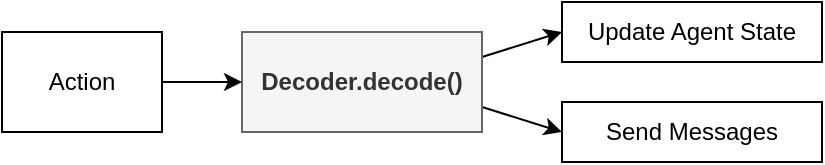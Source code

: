 <mxfile version="15.8.7" type="device"><diagram id="q9tXXWaBqoWVcXFMBy7T" name="Page-1"><mxGraphModel dx="632" dy="470" grid="1" gridSize="10" guides="1" tooltips="1" connect="1" arrows="1" fold="1" page="1" pageScale="1" pageWidth="827" pageHeight="1169" math="0" shadow="0"><root><mxCell id="0"/><mxCell id="1" parent="0"/><mxCell id="KdyX7XQ_QzmPprcjxYaN-3" style="rounded=0;orthogonalLoop=1;jettySize=auto;html=1;exitX=1;exitY=0.25;exitDx=0;exitDy=0;entryX=0;entryY=0.5;entryDx=0;entryDy=0;" edge="1" parent="1" source="tTuuCryNAIHUQCQiNNCZ-1" target="KdyX7XQ_QzmPprcjxYaN-1"><mxGeometry relative="1" as="geometry"/></mxCell><mxCell id="KdyX7XQ_QzmPprcjxYaN-4" style="rounded=0;orthogonalLoop=1;jettySize=auto;html=1;exitX=1;exitY=0.75;exitDx=0;exitDy=0;entryX=0;entryY=0.5;entryDx=0;entryDy=0;" edge="1" parent="1" source="tTuuCryNAIHUQCQiNNCZ-1" target="KdyX7XQ_QzmPprcjxYaN-2"><mxGeometry relative="1" as="geometry"/></mxCell><mxCell id="tTuuCryNAIHUQCQiNNCZ-1" value="&lt;b&gt;Decoder.decode()&lt;/b&gt;" style="rounded=0;whiteSpace=wrap;html=1;fillColor=#f5f5f5;strokeColor=#666666;fontColor=#333333;" parent="1" vertex="1"><mxGeometry x="200" y="110" width="120" height="50" as="geometry"/></mxCell><mxCell id="tTuuCryNAIHUQCQiNNCZ-3" style="edgeStyle=orthogonalEdgeStyle;rounded=0;orthogonalLoop=1;jettySize=auto;html=1;exitX=1;exitY=0.5;exitDx=0;exitDy=0;entryX=0;entryY=0.5;entryDx=0;entryDy=0;" parent="1" source="tTuuCryNAIHUQCQiNNCZ-2" target="tTuuCryNAIHUQCQiNNCZ-1" edge="1"><mxGeometry relative="1" as="geometry"/></mxCell><mxCell id="tTuuCryNAIHUQCQiNNCZ-2" value="Action" style="rounded=0;whiteSpace=wrap;html=1;" parent="1" vertex="1"><mxGeometry x="80" y="110" width="80" height="50" as="geometry"/></mxCell><mxCell id="KdyX7XQ_QzmPprcjxYaN-1" value="Update Agent State" style="rounded=0;whiteSpace=wrap;html=1;" vertex="1" parent="1"><mxGeometry x="360" y="95" width="130" height="30" as="geometry"/></mxCell><mxCell id="KdyX7XQ_QzmPprcjxYaN-2" value="Send Messages" style="rounded=0;whiteSpace=wrap;html=1;" vertex="1" parent="1"><mxGeometry x="360" y="145" width="130" height="30" as="geometry"/></mxCell></root></mxGraphModel></diagram></mxfile>